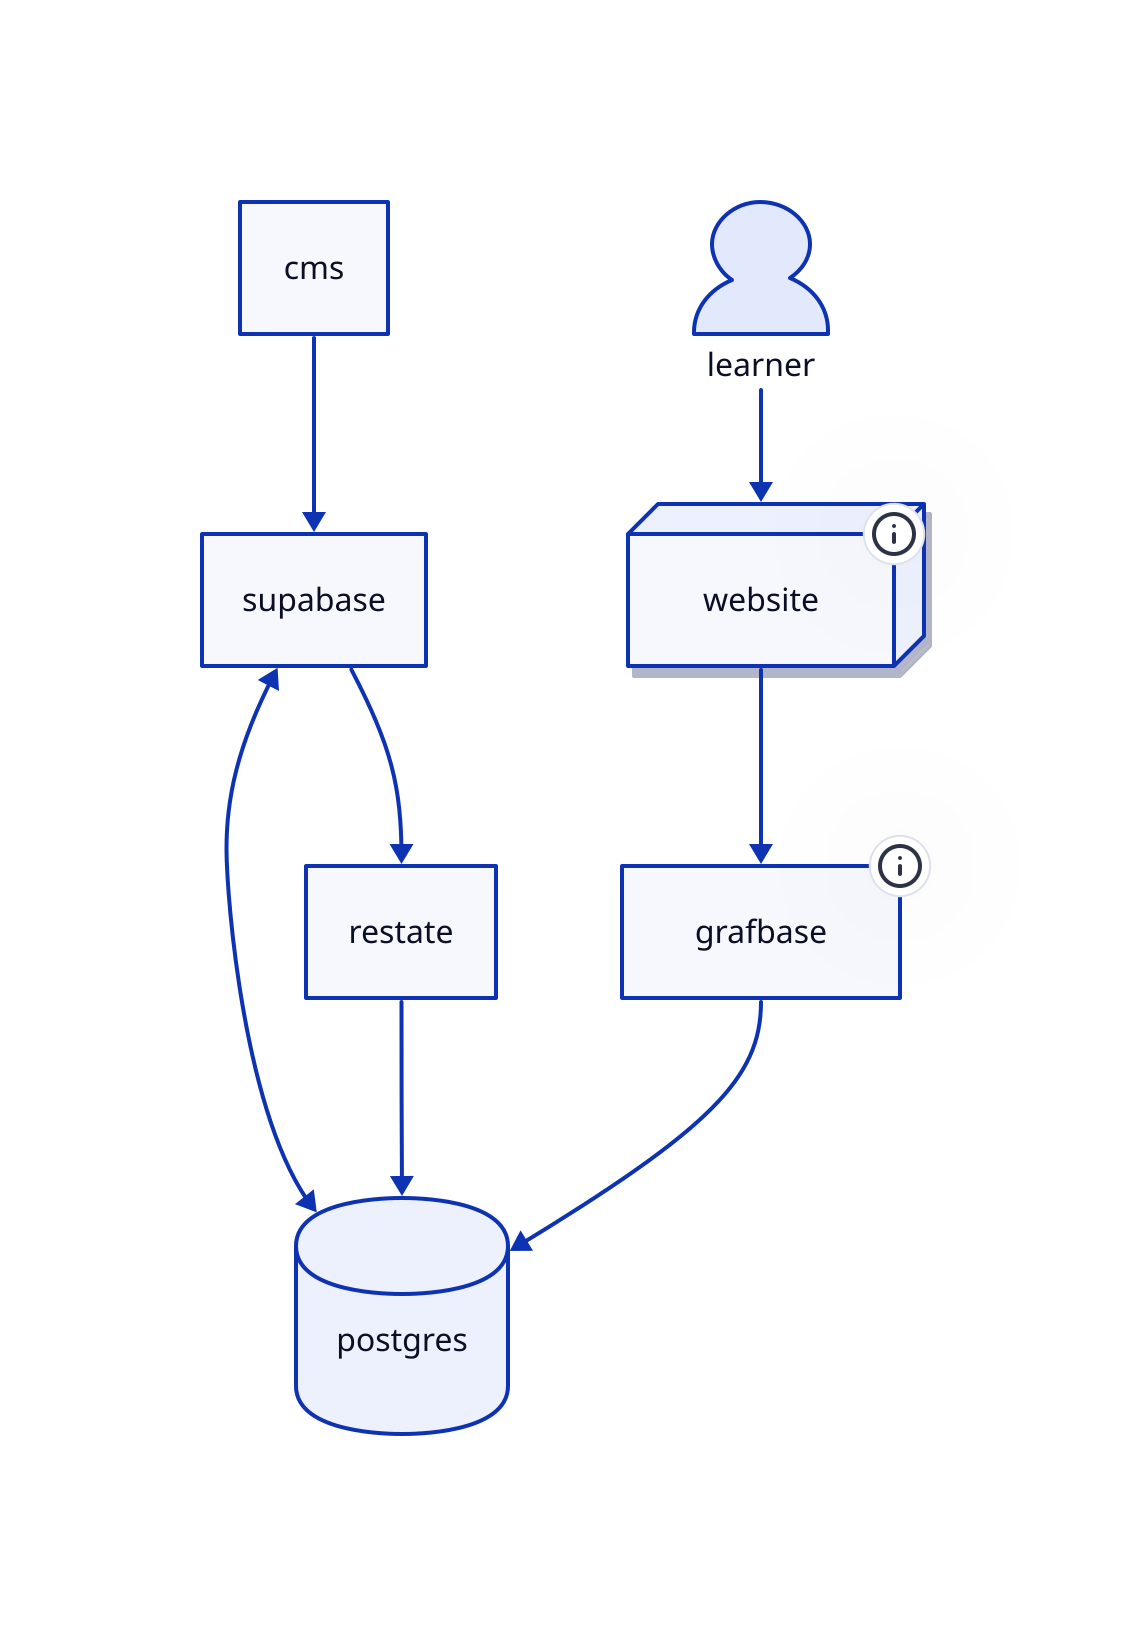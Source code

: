 learner: {
  shape: person
}

supabase: { shape: rectangle }
postgres: { shape: cylinder }

supabase <-> postgres

cms -> supabase

website: {
  shape: rectangle
  tooltip: |md
    The website is built with Astro and hosted on Cloudflare Pages. Primarily static, it does use the API Gateway for dynamic content.
  |
  style.3d: true
  style.shadow: true
  style.double-border: true
}

# API Gateway
grafbase: {
	shape: rectangle
	tooltip: |md
		Grafbase is used as our API gateway and aggregator.

		It allows us to provide a single API for all disparate service APIs.
	|
}

learner -> website -> grafbase -> postgres

postgres <- restate <- supabase
